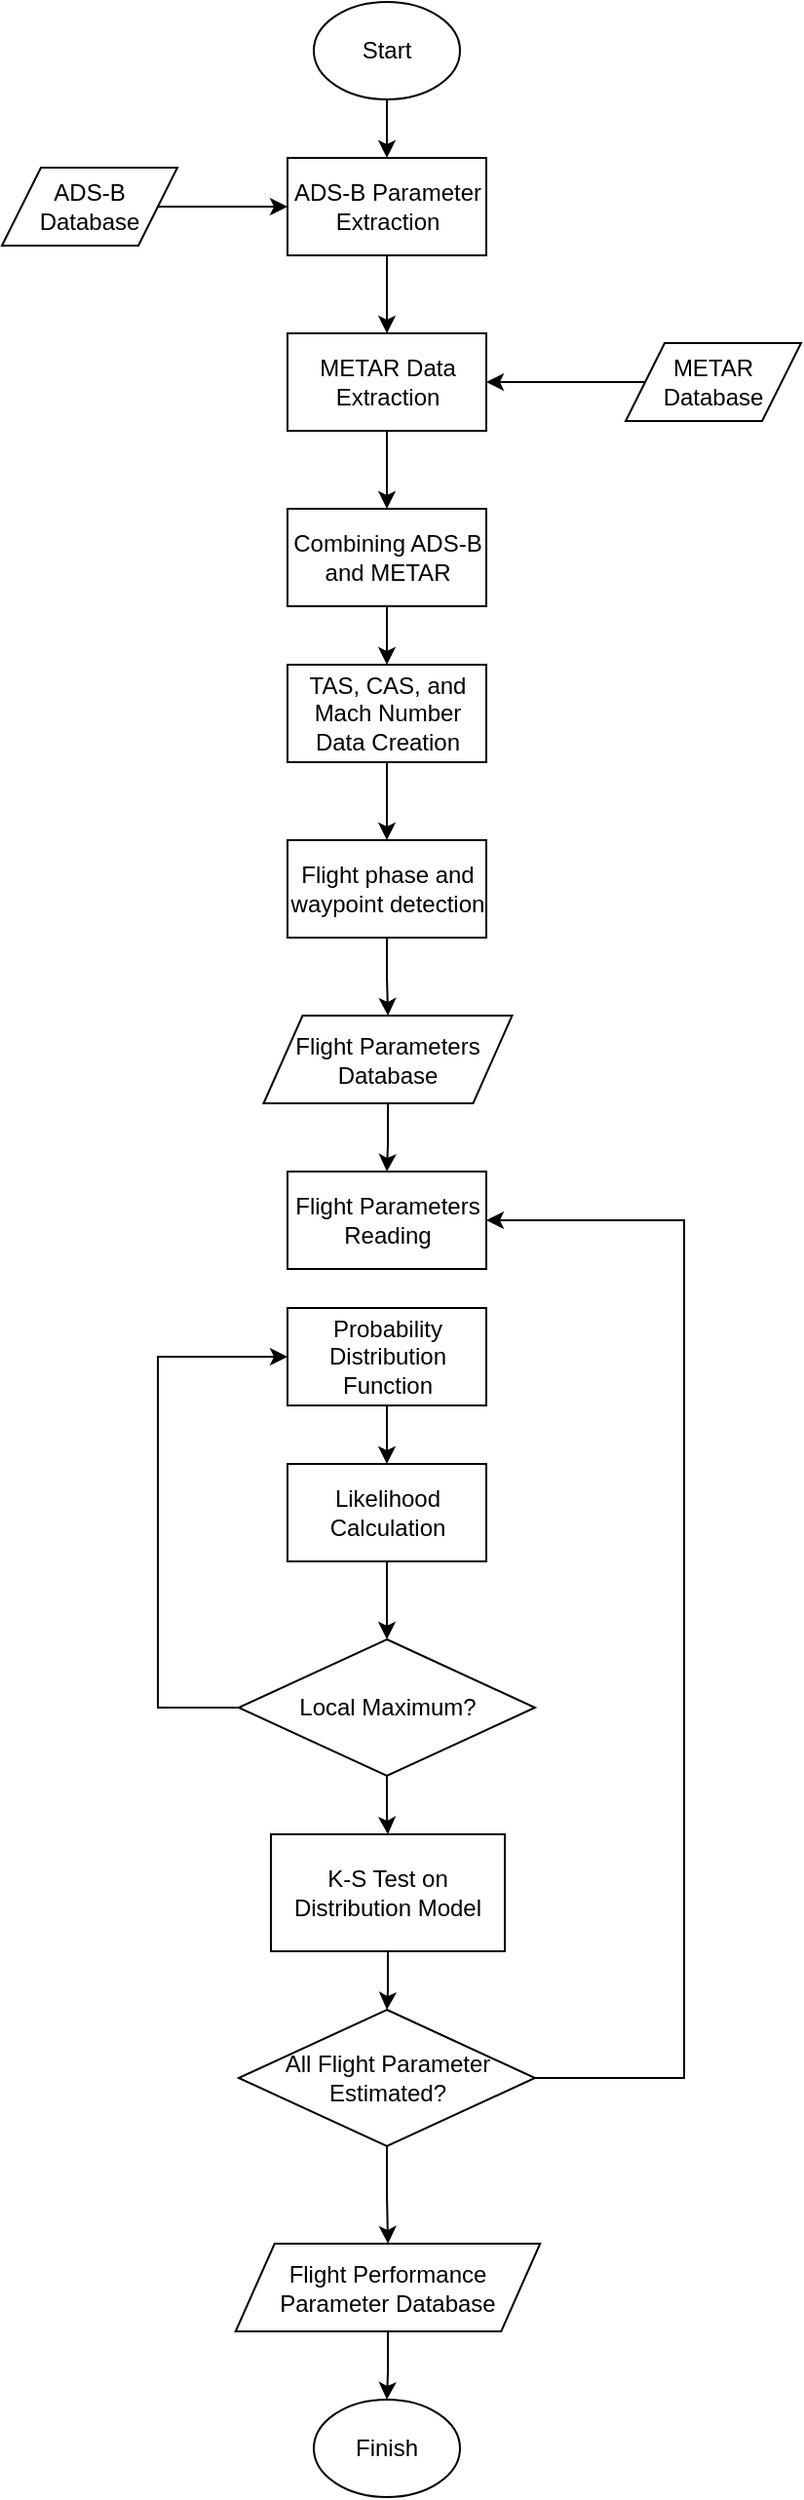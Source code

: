 <mxfile version="15.6.3" type="device"><diagram id="DN07ZHgMl86n4hnJI3o4" name="Page-1"><mxGraphModel dx="1447" dy="750" grid="1" gridSize="10" guides="1" tooltips="1" connect="1" arrows="1" fold="1" page="1" pageScale="1" pageWidth="1169" pageHeight="1654" math="0" shadow="0"><root><mxCell id="0"/><mxCell id="1" parent="0"/><mxCell id="I4270IltlC1D6dfQyQbW-6" style="edgeStyle=orthogonalEdgeStyle;rounded=0;orthogonalLoop=1;jettySize=auto;html=1;" edge="1" parent="1" source="I4270IltlC1D6dfQyQbW-2" target="I4270IltlC1D6dfQyQbW-4"><mxGeometry relative="1" as="geometry"/></mxCell><mxCell id="I4270IltlC1D6dfQyQbW-2" value="Start" style="ellipse;whiteSpace=wrap;html=1;" vertex="1" parent="1"><mxGeometry x="390" y="20" width="75" height="50" as="geometry"/></mxCell><mxCell id="I4270IltlC1D6dfQyQbW-5" style="edgeStyle=orthogonalEdgeStyle;rounded=0;orthogonalLoop=1;jettySize=auto;html=1;" edge="1" parent="1" source="I4270IltlC1D6dfQyQbW-3" target="I4270IltlC1D6dfQyQbW-4"><mxGeometry relative="1" as="geometry"/></mxCell><mxCell id="I4270IltlC1D6dfQyQbW-3" value="ADS-B Database" style="shape=parallelogram;perimeter=parallelogramPerimeter;whiteSpace=wrap;html=1;fixedSize=1;" vertex="1" parent="1"><mxGeometry x="230" y="105" width="90" height="40" as="geometry"/></mxCell><mxCell id="I4270IltlC1D6dfQyQbW-12" style="edgeStyle=orthogonalEdgeStyle;rounded=0;orthogonalLoop=1;jettySize=auto;html=1;entryX=0.5;entryY=0;entryDx=0;entryDy=0;" edge="1" parent="1" source="I4270IltlC1D6dfQyQbW-4" target="I4270IltlC1D6dfQyQbW-10"><mxGeometry relative="1" as="geometry"/></mxCell><mxCell id="I4270IltlC1D6dfQyQbW-4" value="ADS-B Parameter Extraction" style="rounded=0;whiteSpace=wrap;html=1;" vertex="1" parent="1"><mxGeometry x="376.5" y="100" width="102" height="50" as="geometry"/></mxCell><mxCell id="I4270IltlC1D6dfQyQbW-11" style="edgeStyle=orthogonalEdgeStyle;rounded=0;orthogonalLoop=1;jettySize=auto;html=1;entryX=1;entryY=0.5;entryDx=0;entryDy=0;" edge="1" parent="1" source="I4270IltlC1D6dfQyQbW-9" target="I4270IltlC1D6dfQyQbW-10"><mxGeometry relative="1" as="geometry"/></mxCell><mxCell id="I4270IltlC1D6dfQyQbW-9" value="METAR Database" style="shape=parallelogram;perimeter=parallelogramPerimeter;whiteSpace=wrap;html=1;fixedSize=1;" vertex="1" parent="1"><mxGeometry x="550" y="195" width="90" height="40" as="geometry"/></mxCell><mxCell id="I4270IltlC1D6dfQyQbW-18" style="edgeStyle=orthogonalEdgeStyle;rounded=0;orthogonalLoop=1;jettySize=auto;html=1;" edge="1" parent="1" source="I4270IltlC1D6dfQyQbW-10" target="I4270IltlC1D6dfQyQbW-17"><mxGeometry relative="1" as="geometry"/></mxCell><mxCell id="I4270IltlC1D6dfQyQbW-10" value="METAR Data Extraction" style="rounded=0;whiteSpace=wrap;html=1;" vertex="1" parent="1"><mxGeometry x="376.5" y="190" width="102" height="50" as="geometry"/></mxCell><mxCell id="I4270IltlC1D6dfQyQbW-23" style="edgeStyle=orthogonalEdgeStyle;rounded=0;orthogonalLoop=1;jettySize=auto;html=1;" edge="1" parent="1" source="I4270IltlC1D6dfQyQbW-17" target="I4270IltlC1D6dfQyQbW-22"><mxGeometry relative="1" as="geometry"/></mxCell><mxCell id="I4270IltlC1D6dfQyQbW-17" value="Combining ADS-B and METAR" style="rounded=0;whiteSpace=wrap;html=1;" vertex="1" parent="1"><mxGeometry x="376.5" y="280" width="102" height="50" as="geometry"/></mxCell><mxCell id="I4270IltlC1D6dfQyQbW-25" style="edgeStyle=orthogonalEdgeStyle;rounded=0;orthogonalLoop=1;jettySize=auto;html=1;" edge="1" parent="1" source="I4270IltlC1D6dfQyQbW-22" target="I4270IltlC1D6dfQyQbW-24"><mxGeometry relative="1" as="geometry"/></mxCell><mxCell id="I4270IltlC1D6dfQyQbW-22" value="TAS, CAS, and Mach Number Data Creation" style="rounded=0;whiteSpace=wrap;html=1;" vertex="1" parent="1"><mxGeometry x="376.5" y="360" width="102" height="50" as="geometry"/></mxCell><mxCell id="I4270IltlC1D6dfQyQbW-49" style="edgeStyle=orthogonalEdgeStyle;rounded=0;orthogonalLoop=1;jettySize=auto;html=1;" edge="1" parent="1" source="I4270IltlC1D6dfQyQbW-24" target="I4270IltlC1D6dfQyQbW-29"><mxGeometry relative="1" as="geometry"/></mxCell><mxCell id="I4270IltlC1D6dfQyQbW-24" value="Flight phase and waypoint detection" style="rounded=0;whiteSpace=wrap;html=1;" vertex="1" parent="1"><mxGeometry x="376.5" y="450" width="102" height="50" as="geometry"/></mxCell><mxCell id="I4270IltlC1D6dfQyQbW-50" style="edgeStyle=orthogonalEdgeStyle;rounded=0;orthogonalLoop=1;jettySize=auto;html=1;" edge="1" parent="1" source="I4270IltlC1D6dfQyQbW-29" target="I4270IltlC1D6dfQyQbW-47"><mxGeometry relative="1" as="geometry"/></mxCell><mxCell id="I4270IltlC1D6dfQyQbW-29" value="Flight Parameters Database" style="shape=parallelogram;perimeter=parallelogramPerimeter;whiteSpace=wrap;html=1;fixedSize=1;" vertex="1" parent="1"><mxGeometry x="364.25" y="540" width="127.5" height="45" as="geometry"/></mxCell><mxCell id="I4270IltlC1D6dfQyQbW-39" style="edgeStyle=orthogonalEdgeStyle;rounded=0;orthogonalLoop=1;jettySize=auto;html=1;" edge="1" parent="1" source="I4270IltlC1D6dfQyQbW-40" target="I4270IltlC1D6dfQyQbW-42"><mxGeometry relative="1" as="geometry"/></mxCell><mxCell id="I4270IltlC1D6dfQyQbW-40" value="Probability Distribution Function" style="rounded=0;whiteSpace=wrap;html=1;" vertex="1" parent="1"><mxGeometry x="376.5" y="690" width="102" height="50" as="geometry"/></mxCell><mxCell id="I4270IltlC1D6dfQyQbW-41" style="edgeStyle=orthogonalEdgeStyle;rounded=0;orthogonalLoop=1;jettySize=auto;html=1;" edge="1" parent="1" source="I4270IltlC1D6dfQyQbW-42" target="I4270IltlC1D6dfQyQbW-45"><mxGeometry relative="1" as="geometry"/></mxCell><mxCell id="I4270IltlC1D6dfQyQbW-42" value="Likelihood Calculation" style="rounded=0;whiteSpace=wrap;html=1;" vertex="1" parent="1"><mxGeometry x="376.5" y="770" width="102" height="50" as="geometry"/></mxCell><mxCell id="I4270IltlC1D6dfQyQbW-43" style="edgeStyle=orthogonalEdgeStyle;rounded=0;orthogonalLoop=1;jettySize=auto;html=1;entryX=0;entryY=0.5;entryDx=0;entryDy=0;exitX=0;exitY=0.5;exitDx=0;exitDy=0;" edge="1" parent="1" source="I4270IltlC1D6dfQyQbW-45" target="I4270IltlC1D6dfQyQbW-40"><mxGeometry relative="1" as="geometry"><Array as="points"><mxPoint x="310" y="895"/><mxPoint x="310" y="715"/></Array></mxGeometry></mxCell><mxCell id="I4270IltlC1D6dfQyQbW-44" style="edgeStyle=orthogonalEdgeStyle;rounded=0;orthogonalLoop=1;jettySize=auto;html=1;entryX=0.5;entryY=0;entryDx=0;entryDy=0;" edge="1" parent="1" source="I4270IltlC1D6dfQyQbW-45" target="I4270IltlC1D6dfQyQbW-46"><mxGeometry relative="1" as="geometry"/></mxCell><mxCell id="I4270IltlC1D6dfQyQbW-45" value="Local Maximum?" style="rhombus;whiteSpace=wrap;html=1;" vertex="1" parent="1"><mxGeometry x="351.5" y="860" width="152" height="70" as="geometry"/></mxCell><mxCell id="I4270IltlC1D6dfQyQbW-53" style="edgeStyle=orthogonalEdgeStyle;rounded=0;orthogonalLoop=1;jettySize=auto;html=1;" edge="1" parent="1" source="I4270IltlC1D6dfQyQbW-46" target="I4270IltlC1D6dfQyQbW-51"><mxGeometry relative="1" as="geometry"/></mxCell><mxCell id="I4270IltlC1D6dfQyQbW-46" value="K-S Test on Distribution Model" style="rounded=0;whiteSpace=wrap;html=1;" vertex="1" parent="1"><mxGeometry x="368" y="960" width="120" height="60" as="geometry"/></mxCell><mxCell id="I4270IltlC1D6dfQyQbW-47" value="Flight Parameters Reading" style="rounded=0;whiteSpace=wrap;html=1;" vertex="1" parent="1"><mxGeometry x="376.5" y="620" width="102" height="50" as="geometry"/></mxCell><mxCell id="I4270IltlC1D6dfQyQbW-52" style="edgeStyle=orthogonalEdgeStyle;rounded=0;orthogonalLoop=1;jettySize=auto;html=1;entryX=1;entryY=0.5;entryDx=0;entryDy=0;" edge="1" parent="1" source="I4270IltlC1D6dfQyQbW-51" target="I4270IltlC1D6dfQyQbW-47"><mxGeometry relative="1" as="geometry"><Array as="points"><mxPoint x="580" y="1085"/><mxPoint x="580" y="645"/></Array></mxGeometry></mxCell><mxCell id="I4270IltlC1D6dfQyQbW-55" style="edgeStyle=orthogonalEdgeStyle;rounded=0;orthogonalLoop=1;jettySize=auto;html=1;" edge="1" parent="1" source="I4270IltlC1D6dfQyQbW-51" target="I4270IltlC1D6dfQyQbW-54"><mxGeometry relative="1" as="geometry"/></mxCell><mxCell id="I4270IltlC1D6dfQyQbW-51" value="All Flight Parameter Estimated?" style="rhombus;whiteSpace=wrap;html=1;" vertex="1" parent="1"><mxGeometry x="351.5" y="1050" width="152" height="70" as="geometry"/></mxCell><mxCell id="I4270IltlC1D6dfQyQbW-58" style="edgeStyle=orthogonalEdgeStyle;rounded=0;orthogonalLoop=1;jettySize=auto;html=1;" edge="1" parent="1" source="I4270IltlC1D6dfQyQbW-54" target="I4270IltlC1D6dfQyQbW-57"><mxGeometry relative="1" as="geometry"/></mxCell><mxCell id="I4270IltlC1D6dfQyQbW-54" value="Flight Performance Parameter Database" style="shape=parallelogram;perimeter=parallelogramPerimeter;whiteSpace=wrap;html=1;fixedSize=1;" vertex="1" parent="1"><mxGeometry x="349.88" y="1170" width="156.25" height="45" as="geometry"/></mxCell><mxCell id="I4270IltlC1D6dfQyQbW-57" value="Finish" style="ellipse;whiteSpace=wrap;html=1;" vertex="1" parent="1"><mxGeometry x="390" y="1250" width="75" height="50" as="geometry"/></mxCell></root></mxGraphModel></diagram></mxfile>